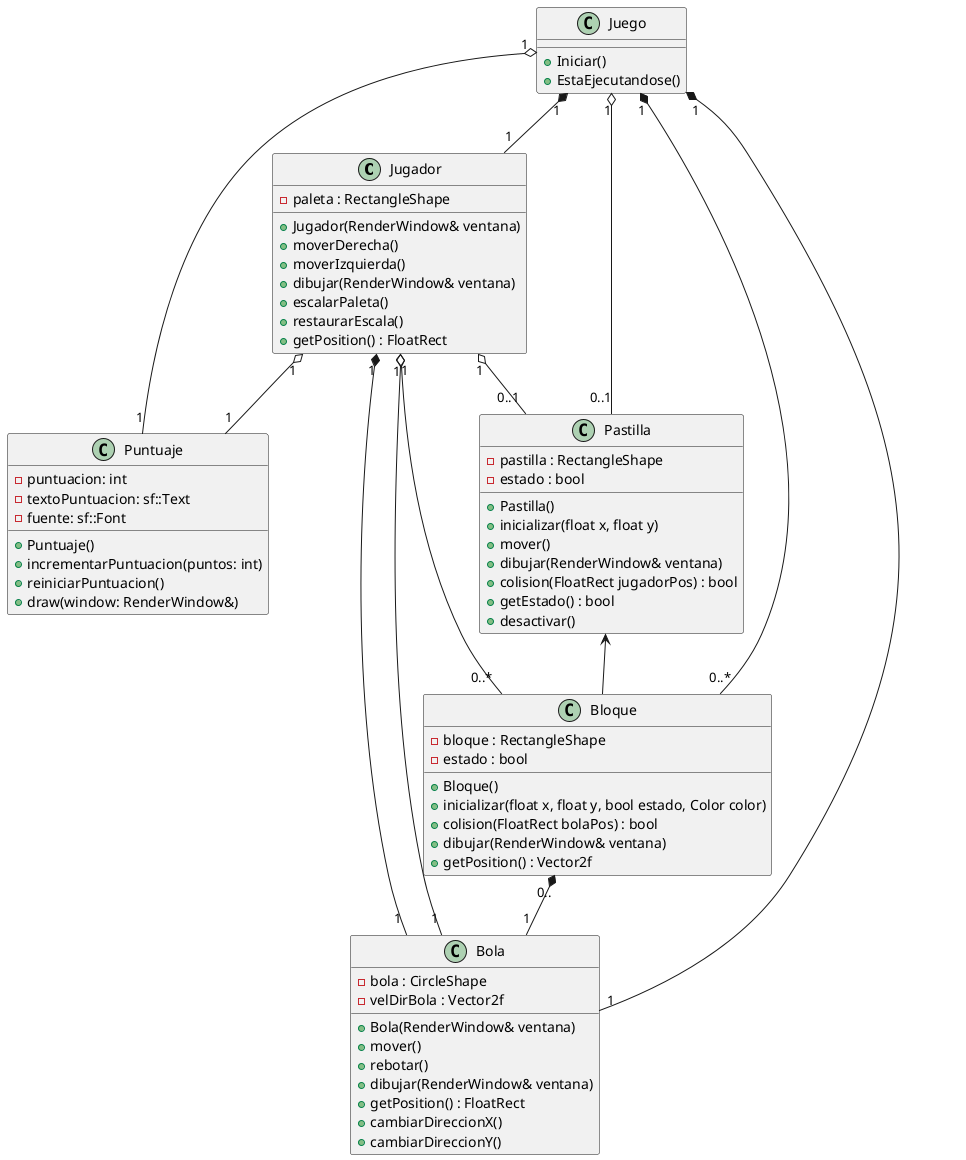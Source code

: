 @startuml Arkanoid

class Jugador {
  + Jugador(RenderWindow& ventana)
  + moverDerecha()
  + moverIzquierda()
  + dibujar(RenderWindow& ventana)
  + escalarPaleta()
  + restaurarEscala()
  + getPosition() : FloatRect
  - paleta : RectangleShape
}

class Puntuaje {
  - puntuacion: int
  - textoPuntuacion: sf::Text
  - fuente: sf::Font
  + Puntuaje()
  + incrementarPuntuacion(puntos: int)
  + reiniciarPuntuacion()
  + draw(window: RenderWindow&)
}

class Bloque {
  + Bloque()
  + inicializar(float x, float y, bool estado, Color color)
  + colision(FloatRect bolaPos) : bool
  + dibujar(RenderWindow& ventana)
  + getPosition() : Vector2f
  - bloque : RectangleShape
  - estado : bool
}

class Bola {
  + Bola(RenderWindow& ventana)
  + mover()
  + rebotar()
  + dibujar(RenderWindow& ventana)
  + getPosition() : FloatRect
  + cambiarDireccionX()
  + cambiarDireccionY()
  - bola : CircleShape
  - velDirBola : Vector2f
}

class Pastilla {
  + Pastilla()
  + inicializar(float x, float y)
  + mover()
  + dibujar(RenderWindow& ventana)
  + colision(FloatRect jugadorPos) : bool
  + getEstado() : bool
  + desactivar()
  - pastilla : RectangleShape
  - estado : bool
}

class Juego {
  + Iniciar()
  + EstaEjecutandose()
}

Jugador "1" *-- "1" Bola
Jugador "1" o-- "1" Bola
Jugador "1" o-- "0..*" Bloque
Jugador "1" o-- "0..1" Pastilla
Jugador "1" o-- "1" Puntuaje

Bloque "0.." *-- "1" Bola

Juego "1" *-- "1" Jugador
Juego "1" *-- "0..*" Bloque
Juego "1" *-- "1" Bola
Juego "1" o-- "0..1" Pastilla
Juego "1" o-- "1" Puntuaje

Pastilla <-- Bloque

@enduml